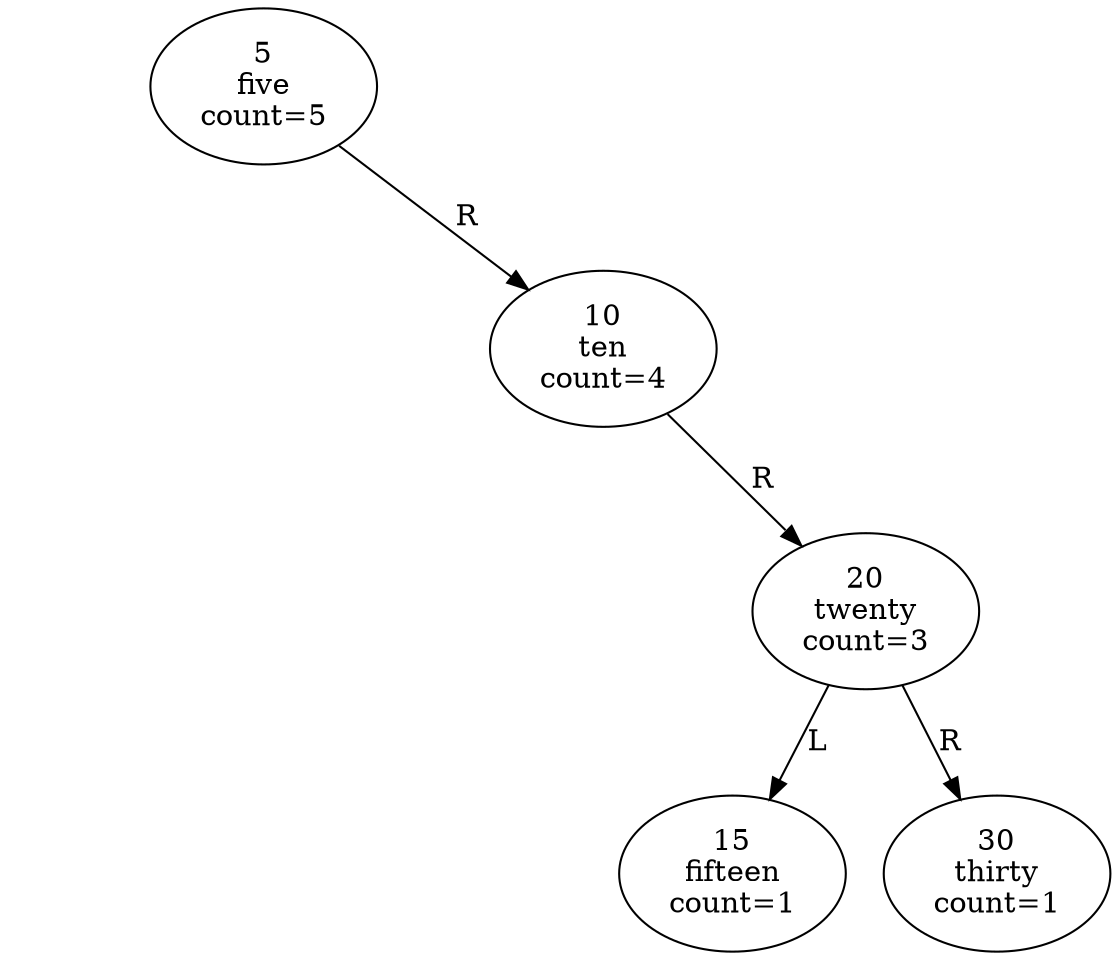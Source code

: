 digraph {
  node_1118140819 [label="5
five
count=5"];
  node_1118140819 -> node_1118140819_L [style=invis];
node_1118140819_L [style=invis];
  node_1118140819 -> node_1442407170 [label=R taildir=se];
  node_1442407170 [label="10
ten
count=4"];
  node_1442407170 -> node_1442407170_L [style=invis];
node_1442407170_L [style=invis];
  node_1442407170 -> node_1975012498 [label=R taildir=se];
  node_1975012498 [label="20
twenty
count=3"];
  node_1975012498 -> node_1028566121 [label=L taildir=sw];
  node_1975012498 -> node_1808253012 [label=R taildir=se];
  node_1028566121 [label="15
fifteen
count=1"];
  node_1808253012 [label="30
thirty
count=1"];
}
